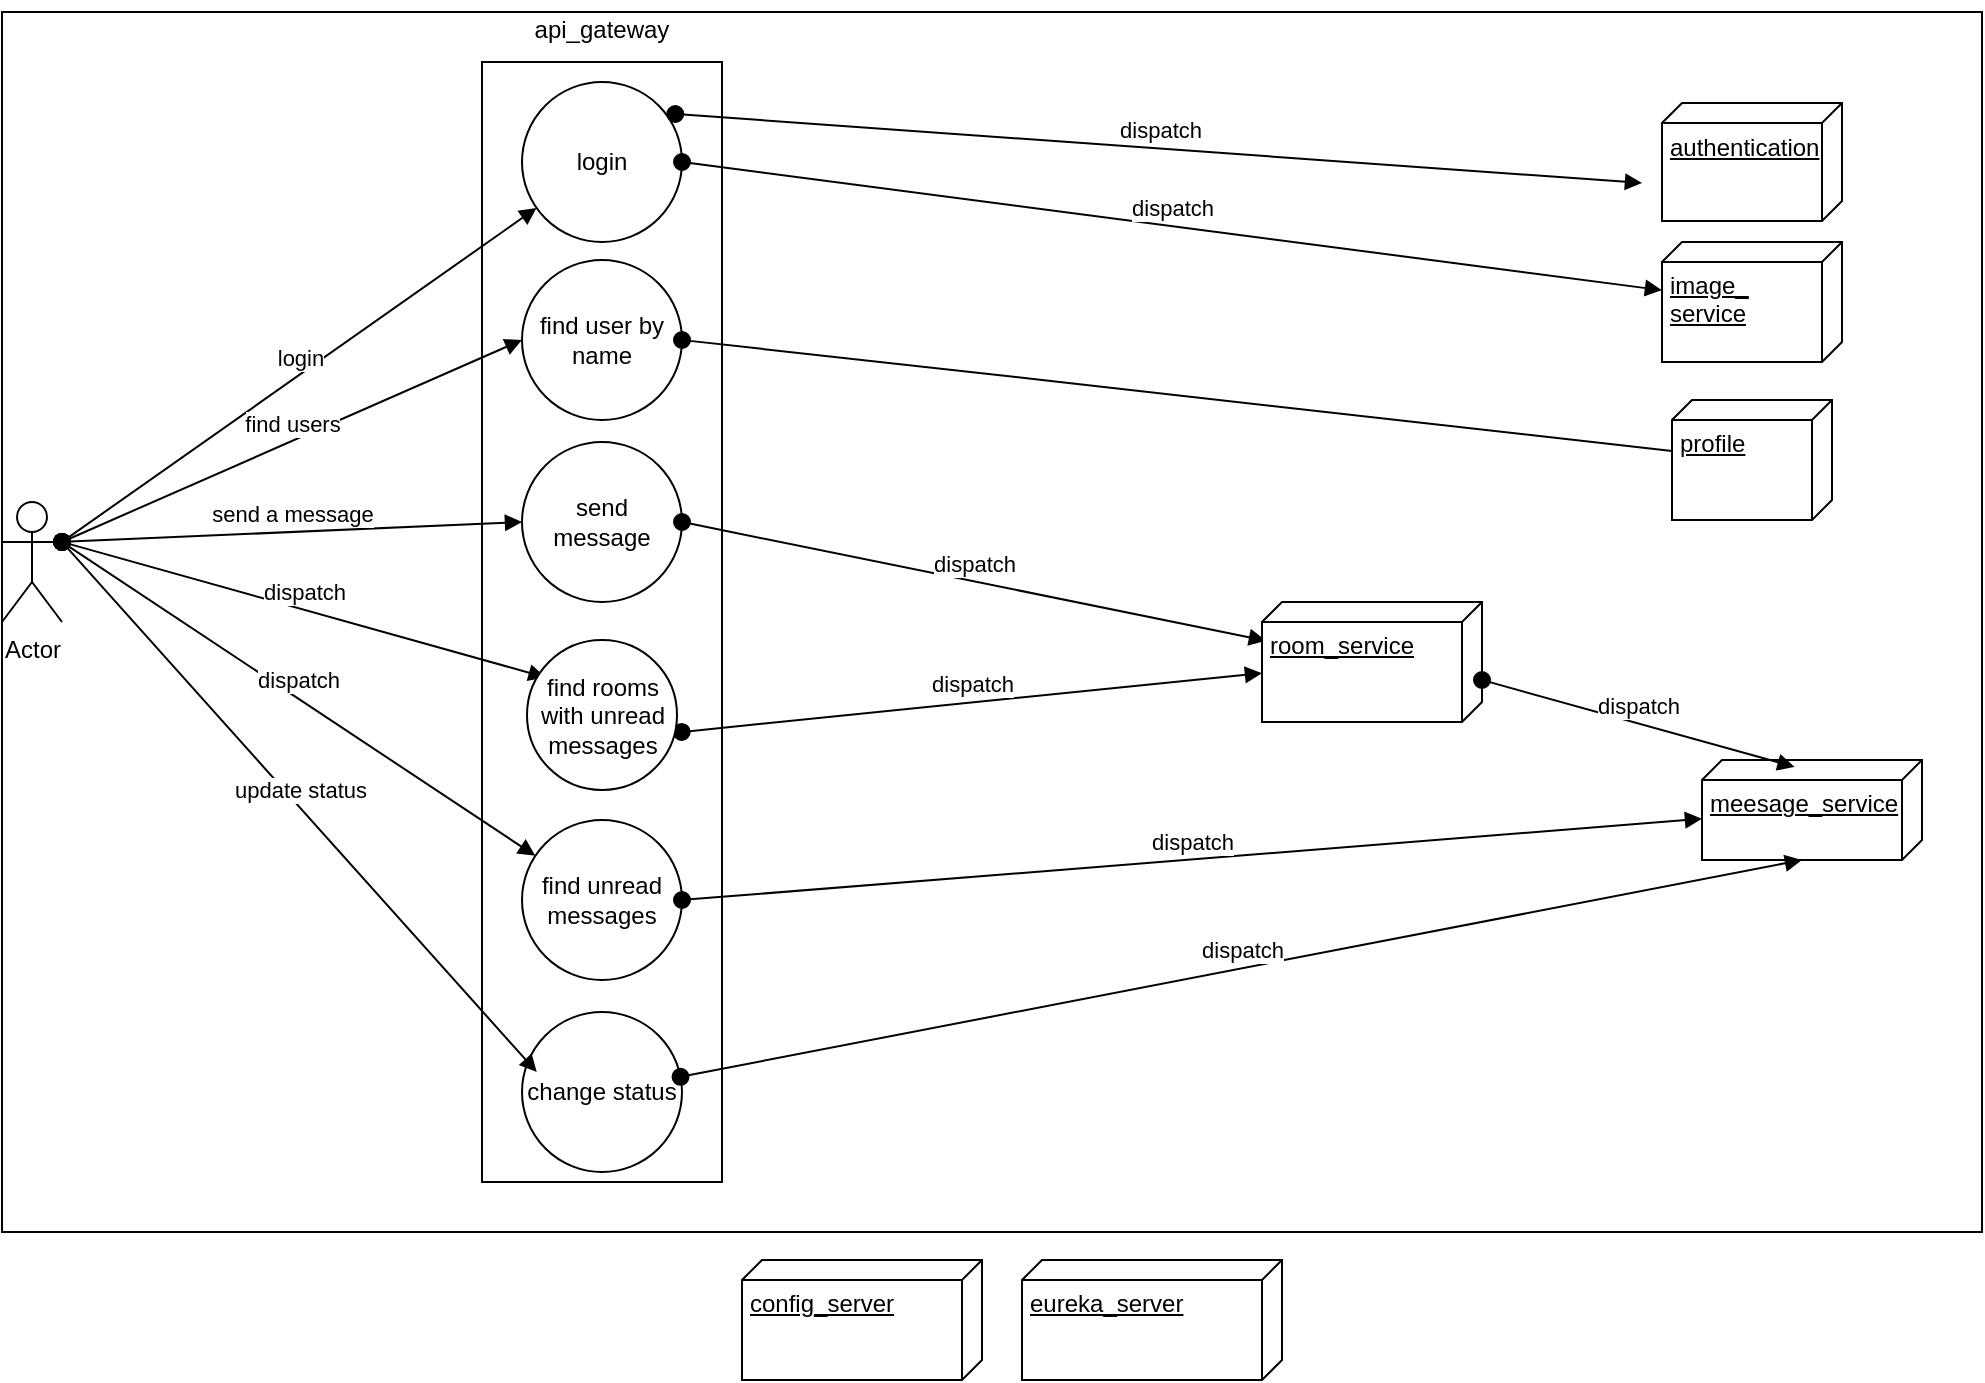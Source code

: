 <mxfile pages="3">
    <diagram id="JC_CXEHhnV1I1dWa7hXK" name="events">
        <mxGraphModel dx="1223" dy="646" grid="1" gridSize="10" guides="1" tooltips="1" connect="1" arrows="1" fold="1" page="1" pageScale="1" pageWidth="1169" pageHeight="827" math="0" shadow="0">
            <root>
                <mxCell id="82_psZuO57LgUEVSTKdJ-0"/>
                <mxCell id="82_psZuO57LgUEVSTKdJ-1" parent="82_psZuO57LgUEVSTKdJ-0"/>
                <mxCell id="vMA6ywEBPv3zlKHuz7q7-0" value="" style="rounded=0;whiteSpace=wrap;html=1;" parent="82_psZuO57LgUEVSTKdJ-1" vertex="1">
                    <mxGeometry x="60" y="56" width="990" height="610" as="geometry"/>
                </mxCell>
                <mxCell id="FgYEBliw_DbdhyNJTHoB-2" value="" style="rounded=0;whiteSpace=wrap;html=1;" parent="82_psZuO57LgUEVSTKdJ-1" vertex="1">
                    <mxGeometry x="300" y="81" width="120" height="560" as="geometry"/>
                </mxCell>
                <mxCell id="FgYEBliw_DbdhyNJTHoB-1" value="login" style="ellipse;whiteSpace=wrap;html=1;aspect=fixed;" parent="82_psZuO57LgUEVSTKdJ-1" vertex="1">
                    <mxGeometry x="320" y="91" width="80" height="80" as="geometry"/>
                </mxCell>
                <mxCell id="FgYEBliw_DbdhyNJTHoB-3" value="Actor" style="shape=umlActor;verticalLabelPosition=bottom;verticalAlign=top;html=1;" parent="82_psZuO57LgUEVSTKdJ-1" vertex="1">
                    <mxGeometry x="60" y="301" width="30" height="60" as="geometry"/>
                </mxCell>
                <mxCell id="FgYEBliw_DbdhyNJTHoB-4" value="send message" style="ellipse;whiteSpace=wrap;html=1;aspect=fixed;" parent="82_psZuO57LgUEVSTKdJ-1" vertex="1">
                    <mxGeometry x="320" y="271" width="80" height="80" as="geometry"/>
                </mxCell>
                <mxCell id="FgYEBliw_DbdhyNJTHoB-5" value="find user by name" style="ellipse;whiteSpace=wrap;html=1;aspect=fixed;" parent="82_psZuO57LgUEVSTKdJ-1" vertex="1">
                    <mxGeometry x="320" y="180" width="80" height="80" as="geometry"/>
                </mxCell>
                <mxCell id="FgYEBliw_DbdhyNJTHoB-6" value="find unread messages" style="ellipse;whiteSpace=wrap;html=1;aspect=fixed;" parent="82_psZuO57LgUEVSTKdJ-1" vertex="1">
                    <mxGeometry x="320" y="460" width="80" height="80" as="geometry"/>
                </mxCell>
                <mxCell id="yqyYAsCOq2Nfl9z5VKG4-0" value="change status" style="ellipse;whiteSpace=wrap;html=1;aspect=fixed;" parent="82_psZuO57LgUEVSTKdJ-1" vertex="1">
                    <mxGeometry x="320" y="556" width="80" height="80" as="geometry"/>
                </mxCell>
                <mxCell id="yqyYAsCOq2Nfl9z5VKG4-9" value="login" style="html=1;verticalAlign=bottom;startArrow=oval;startFill=1;endArrow=block;startSize=8;rounded=0;exitX=1;exitY=0.333;exitDx=0;exitDy=0;exitPerimeter=0;" parent="82_psZuO57LgUEVSTKdJ-1" source="FgYEBliw_DbdhyNJTHoB-3" target="FgYEBliw_DbdhyNJTHoB-1" edge="1">
                    <mxGeometry width="60" relative="1" as="geometry">
                        <mxPoint x="250" y="311" as="sourcePoint"/>
                        <mxPoint x="310" y="311" as="targetPoint"/>
                    </mxGeometry>
                </mxCell>
                <mxCell id="yqyYAsCOq2Nfl9z5VKG4-17" value="find users" style="html=1;verticalAlign=bottom;startArrow=oval;startFill=1;endArrow=block;startSize=8;rounded=0;entryX=0;entryY=0.5;entryDx=0;entryDy=0;exitX=1;exitY=0.333;exitDx=0;exitDy=0;exitPerimeter=0;" parent="82_psZuO57LgUEVSTKdJ-1" source="FgYEBliw_DbdhyNJTHoB-3" target="FgYEBliw_DbdhyNJTHoB-5" edge="1">
                    <mxGeometry width="60" relative="1" as="geometry">
                        <mxPoint x="100" y="301" as="sourcePoint"/>
                        <mxPoint x="170" y="301.5" as="targetPoint"/>
                    </mxGeometry>
                </mxCell>
                <mxCell id="yqyYAsCOq2Nfl9z5VKG4-18" value="update status" style="html=1;verticalAlign=bottom;startArrow=oval;startFill=1;endArrow=block;startSize=8;rounded=0;entryX=0.092;entryY=0.375;entryDx=0;entryDy=0;entryPerimeter=0;exitX=1;exitY=0.333;exitDx=0;exitDy=0;exitPerimeter=0;" parent="82_psZuO57LgUEVSTKdJ-1" source="FgYEBliw_DbdhyNJTHoB-3" target="yqyYAsCOq2Nfl9z5VKG4-0" edge="1">
                    <mxGeometry width="60" relative="1" as="geometry">
                        <mxPoint x="250" y="321" as="sourcePoint"/>
                        <mxPoint x="220" y="441" as="targetPoint"/>
                    </mxGeometry>
                </mxCell>
                <mxCell id="yqyYAsCOq2Nfl9z5VKG4-19" value="send a message" style="html=1;verticalAlign=bottom;startArrow=oval;startFill=1;endArrow=block;startSize=8;rounded=0;entryX=0;entryY=0.5;entryDx=0;entryDy=0;exitX=1;exitY=0.333;exitDx=0;exitDy=0;exitPerimeter=0;" parent="82_psZuO57LgUEVSTKdJ-1" source="FgYEBliw_DbdhyNJTHoB-3" target="FgYEBliw_DbdhyNJTHoB-4" edge="1">
                    <mxGeometry width="60" relative="1" as="geometry">
                        <mxPoint x="250" y="310.5" as="sourcePoint"/>
                        <mxPoint x="310" y="310.5" as="targetPoint"/>
                    </mxGeometry>
                </mxCell>
                <mxCell id="yqyYAsCOq2Nfl9z5VKG4-21" value="authentication" style="verticalAlign=top;align=left;spacingTop=8;spacingLeft=2;spacingRight=12;shape=cube;size=10;direction=south;fontStyle=4;html=1;" parent="82_psZuO57LgUEVSTKdJ-1" vertex="1">
                    <mxGeometry x="890" y="101.5" width="90" height="59" as="geometry"/>
                </mxCell>
                <mxCell id="yqyYAsCOq2Nfl9z5VKG4-22" value="dispatch" style="html=1;verticalAlign=bottom;startArrow=oval;startFill=1;endArrow=block;startSize=8;rounded=0;exitX=0.958;exitY=0.2;exitDx=0;exitDy=0;exitPerimeter=0;entryX=0;entryY=0;entryDx=40;entryDy=100;entryPerimeter=0;" parent="82_psZuO57LgUEVSTKdJ-1" source="FgYEBliw_DbdhyNJTHoB-1" target="yqyYAsCOq2Nfl9z5VKG4-21" edge="1">
                    <mxGeometry width="60" relative="1" as="geometry">
                        <mxPoint x="530" y="301" as="sourcePoint"/>
                        <mxPoint x="590" y="301" as="targetPoint"/>
                    </mxGeometry>
                </mxCell>
                <mxCell id="yqyYAsCOq2Nfl9z5VKG4-25" value="meesage_service" style="verticalAlign=top;align=left;spacingTop=8;spacingLeft=2;spacingRight=12;shape=cube;size=10;direction=south;fontStyle=4;html=1;" parent="82_psZuO57LgUEVSTKdJ-1" vertex="1">
                    <mxGeometry x="910" y="430" width="110" height="50" as="geometry"/>
                </mxCell>
                <mxCell id="yqyYAsCOq2Nfl9z5VKG4-26" value="dispatch" style="html=1;verticalAlign=bottom;startArrow=oval;startFill=1;endArrow=block;startSize=8;rounded=0;exitX=1;exitY=0.5;exitDx=0;exitDy=0;entryX=0.322;entryY=0.982;entryDx=0;entryDy=0;entryPerimeter=0;" parent="82_psZuO57LgUEVSTKdJ-1" source="FgYEBliw_DbdhyNJTHoB-4" target="yqyYAsCOq2Nfl9z5VKG4-38" edge="1">
                    <mxGeometry width="60" relative="1" as="geometry">
                        <mxPoint x="180" y="421" as="sourcePoint"/>
                        <mxPoint x="670" y="471" as="targetPoint"/>
                    </mxGeometry>
                </mxCell>
                <mxCell id="yqyYAsCOq2Nfl9z5VKG4-31" value="dispatch" style="html=1;verticalAlign=bottom;startArrow=oval;startFill=1;endArrow=block;startSize=8;rounded=0;exitX=1;exitY=0.5;exitDx=0;exitDy=0;" parent="82_psZuO57LgUEVSTKdJ-1" source="FgYEBliw_DbdhyNJTHoB-6" target="yqyYAsCOq2Nfl9z5VKG4-25" edge="1">
                    <mxGeometry width="60" relative="1" as="geometry">
                        <mxPoint x="470" y="391" as="sourcePoint"/>
                        <mxPoint x="1040" y="391" as="targetPoint"/>
                    </mxGeometry>
                </mxCell>
                <mxCell id="yqyYAsCOq2Nfl9z5VKG4-35" value="dispatch" style="html=1;verticalAlign=bottom;startArrow=oval;startFill=1;endArrow=block;startSize=8;rounded=0;entryX=0.124;entryY=0.249;entryDx=0;entryDy=0;entryPerimeter=0;exitX=1;exitY=0.333;exitDx=0;exitDy=0;exitPerimeter=0;" parent="82_psZuO57LgUEVSTKdJ-1" source="FgYEBliw_DbdhyNJTHoB-3" target="yqyYAsCOq2Nfl9z5VKG4-34" edge="1">
                    <mxGeometry width="60" relative="1" as="geometry">
                        <mxPoint x="140" y="321" as="sourcePoint"/>
                        <mxPoint x="160" y="521" as="targetPoint"/>
                    </mxGeometry>
                </mxCell>
                <mxCell id="yqyYAsCOq2Nfl9z5VKG4-38" value="room_service" style="verticalAlign=top;align=left;spacingTop=8;spacingLeft=2;spacingRight=12;shape=cube;size=10;direction=south;fontStyle=4;html=1;" parent="82_psZuO57LgUEVSTKdJ-1" vertex="1">
                    <mxGeometry x="690" y="351" width="110" height="60" as="geometry"/>
                </mxCell>
                <mxCell id="yqyYAsCOq2Nfl9z5VKG4-39" value="dispatch" style="html=1;verticalAlign=bottom;startArrow=oval;startFill=1;endArrow=block;startSize=8;rounded=0;exitX=1.031;exitY=0.613;exitDx=0;exitDy=0;exitPerimeter=0;" parent="82_psZuO57LgUEVSTKdJ-1" source="yqyYAsCOq2Nfl9z5VKG4-34" target="yqyYAsCOq2Nfl9z5VKG4-38" edge="1">
                    <mxGeometry width="60" relative="1" as="geometry">
                        <mxPoint x="590" y="541" as="sourcePoint"/>
                        <mxPoint x="670" y="481" as="targetPoint"/>
                    </mxGeometry>
                </mxCell>
                <mxCell id="yqyYAsCOq2Nfl9z5VKG4-41" value="dispatch" style="html=1;verticalAlign=bottom;startArrow=oval;startFill=1;endArrow=block;startSize=8;rounded=0;entryX=0.069;entryY=0.579;entryDx=0;entryDy=0;entryPerimeter=0;" parent="82_psZuO57LgUEVSTKdJ-1" target="yqyYAsCOq2Nfl9z5VKG4-25" edge="1">
                    <mxGeometry width="60" relative="1" as="geometry">
                        <mxPoint x="800" y="390" as="sourcePoint"/>
                        <mxPoint x="750" y="541" as="targetPoint"/>
                    </mxGeometry>
                </mxCell>
                <mxCell id="yqyYAsCOq2Nfl9z5VKG4-42" value="dispatch" style="html=1;verticalAlign=bottom;startArrow=oval;startFill=1;endArrow=block;startSize=8;rounded=0;entryX=0;entryY=0;entryDx=50;entryDy=60;entryPerimeter=0;" parent="82_psZuO57LgUEVSTKdJ-1" source="yqyYAsCOq2Nfl9z5VKG4-0" target="yqyYAsCOq2Nfl9z5VKG4-25" edge="1">
                    <mxGeometry width="60" relative="1" as="geometry">
                        <mxPoint x="680" y="641" as="sourcePoint"/>
                        <mxPoint x="1092.65" y="423.03" as="targetPoint"/>
                        <Array as="points"/>
                    </mxGeometry>
                </mxCell>
                <mxCell id="yqyYAsCOq2Nfl9z5VKG4-43" value="api_gateway" style="text;html=1;strokeColor=none;fillColor=none;align=center;verticalAlign=middle;whiteSpace=wrap;rounded=0;" parent="82_psZuO57LgUEVSTKdJ-1" vertex="1">
                    <mxGeometry x="300" y="50" width="120" height="30" as="geometry"/>
                </mxCell>
                <mxCell id="lJ767oEHk_iyGiI3RNgG-0" value="image_&lt;br&gt;service" style="verticalAlign=top;align=left;spacingTop=8;spacingLeft=2;spacingRight=12;shape=cube;size=10;direction=south;fontStyle=4;html=1;" parent="82_psZuO57LgUEVSTKdJ-1" vertex="1">
                    <mxGeometry x="890" y="171" width="90" height="60" as="geometry"/>
                </mxCell>
                <mxCell id="lJ767oEHk_iyGiI3RNgG-1" value="dispatch" style="html=1;verticalAlign=bottom;startArrow=oval;startFill=1;endArrow=block;startSize=8;rounded=0;exitX=1;exitY=0.5;exitDx=0;exitDy=0;" parent="82_psZuO57LgUEVSTKdJ-1" source="FgYEBliw_DbdhyNJTHoB-1" target="lJ767oEHk_iyGiI3RNgG-0" edge="1">
                    <mxGeometry width="60" relative="1" as="geometry">
                        <mxPoint x="440" y="141" as="sourcePoint"/>
                        <mxPoint x="490" y="191" as="targetPoint"/>
                    </mxGeometry>
                </mxCell>
                <mxCell id="MshjZz6TUrqw4jigZDQg-0" value="profile" style="verticalAlign=top;align=left;spacingTop=8;spacingLeft=2;spacingRight=12;shape=cube;size=10;direction=south;fontStyle=4;html=1;" parent="82_psZuO57LgUEVSTKdJ-1" vertex="1">
                    <mxGeometry x="895" y="250" width="80" height="60" as="geometry"/>
                </mxCell>
                <mxCell id="MshjZz6TUrqw4jigZDQg-1" value="" style="html=1;verticalAlign=bottom;startArrow=oval;startFill=1;endArrow=none;startSize=8;rounded=0;exitX=1;exitY=0.5;exitDx=0;exitDy=0;" parent="82_psZuO57LgUEVSTKdJ-1" source="FgYEBliw_DbdhyNJTHoB-5" target="MshjZz6TUrqw4jigZDQg-0" edge="1">
                    <mxGeometry width="60" relative="1" as="geometry">
                        <mxPoint x="400" y="311" as="sourcePoint"/>
                        <mxPoint x="945" y="151" as="targetPoint"/>
                        <Array as="points">
                            <mxPoint x="580" y="240"/>
                        </Array>
                    </mxGeometry>
                </mxCell>
                <mxCell id="yqyYAsCOq2Nfl9z5VKG4-34" value="find rooms with unread messages" style="ellipse;whiteSpace=wrap;html=1;aspect=fixed;" parent="82_psZuO57LgUEVSTKdJ-1" vertex="1">
                    <mxGeometry x="322.5" y="370" width="75" height="75" as="geometry"/>
                </mxCell>
                <mxCell id="MshjZz6TUrqw4jigZDQg-3" value="dispatch" style="html=1;verticalAlign=bottom;startArrow=oval;startFill=1;endArrow=block;startSize=8;exitX=1;exitY=0.333;exitDx=0;exitDy=0;exitPerimeter=0;" parent="82_psZuO57LgUEVSTKdJ-1" source="FgYEBliw_DbdhyNJTHoB-3" target="FgYEBliw_DbdhyNJTHoB-6" edge="1">
                    <mxGeometry width="60" relative="1" as="geometry">
                        <mxPoint x="520" y="580" as="sourcePoint"/>
                        <mxPoint x="580" y="580" as="targetPoint"/>
                    </mxGeometry>
                </mxCell>
                <mxCell id="vMA6ywEBPv3zlKHuz7q7-1" value="config_server" style="verticalAlign=top;align=left;spacingTop=8;spacingLeft=2;spacingRight=12;shape=cube;size=10;direction=south;fontStyle=4;html=1;" parent="82_psZuO57LgUEVSTKdJ-1" vertex="1">
                    <mxGeometry x="430" y="680" width="120" height="60" as="geometry"/>
                </mxCell>
                <mxCell id="vMA6ywEBPv3zlKHuz7q7-2" value="eureka_server" style="verticalAlign=top;align=left;spacingTop=8;spacingLeft=2;spacingRight=12;shape=cube;size=10;direction=south;fontStyle=4;html=1;" parent="82_psZuO57LgUEVSTKdJ-1" vertex="1">
                    <mxGeometry x="570" y="680" width="130" height="60" as="geometry"/>
                </mxCell>
            </root>
        </mxGraphModel>
    </diagram>
    <diagram id="GpCruY_vJxTROMFV_0nX" name="json_payloads">
        <mxGraphModel dx="856" dy="452" grid="1" gridSize="10" guides="1" tooltips="1" connect="1" arrows="1" fold="1" page="1" pageScale="1" pageWidth="583" pageHeight="827" math="0" shadow="0">
            <root>
                <mxCell id="RCEpxNJAKZdSeOFIJ_JX-0"/>
                <mxCell id="RCEpxNJAKZdSeOFIJ_JX-1" parent="RCEpxNJAKZdSeOFIJ_JX-0"/>
                <mxCell id="deFzxHGtDCjkrPCfKpyV-1" value="login/signup" style="ellipse;whiteSpace=wrap;html=1;aspect=fixed;" parent="RCEpxNJAKZdSeOFIJ_JX-1" vertex="1">
                    <mxGeometry x="202" y="80" width="80" height="80" as="geometry"/>
                </mxCell>
                <mxCell id="deFzxHGtDCjkrPCfKpyV-2" value="send message" style="ellipse;whiteSpace=wrap;html=1;aspect=fixed;" parent="RCEpxNJAKZdSeOFIJ_JX-1" vertex="1">
                    <mxGeometry x="202" y="170" width="80" height="80" as="geometry"/>
                </mxCell>
                <mxCell id="deFzxHGtDCjkrPCfKpyV-3" value="find user by name" style="ellipse;whiteSpace=wrap;html=1;aspect=fixed;" parent="RCEpxNJAKZdSeOFIJ_JX-1" vertex="1">
                    <mxGeometry x="202" y="260" width="80" height="80" as="geometry"/>
                </mxCell>
                <mxCell id="deFzxHGtDCjkrPCfKpyV-4" value="find unread messages" style="ellipse;whiteSpace=wrap;html=1;aspect=fixed;" parent="RCEpxNJAKZdSeOFIJ_JX-1" vertex="1">
                    <mxGeometry x="202" y="350" width="80" height="80" as="geometry"/>
                </mxCell>
                <mxCell id="deFzxHGtDCjkrPCfKpyV-5" value="change status" style="ellipse;whiteSpace=wrap;html=1;aspect=fixed;" parent="RCEpxNJAKZdSeOFIJ_JX-1" vertex="1">
                    <mxGeometry x="202" y="545" width="80" height="80" as="geometry"/>
                </mxCell>
                <mxCell id="deFzxHGtDCjkrPCfKpyV-6" value="find rooms with unread messages" style="ellipse;whiteSpace=wrap;html=1;aspect=fixed;" parent="RCEpxNJAKZdSeOFIJ_JX-1" vertex="1">
                    <mxGeometry x="202" y="450" width="75" height="75" as="geometry"/>
                </mxCell>
                <mxCell id="deFzxHGtDCjkrPCfKpyV-10" value="{&lt;br&gt;img_url,&lt;br&gt;name,&lt;br&gt;email&lt;br&gt;}&lt;div&gt;&lt;/div&gt;" style="rounded=0;whiteSpace=wrap;html=1;align=left;" parent="RCEpxNJAKZdSeOFIJ_JX-1" vertex="1">
                    <mxGeometry x="287" y="270" width="60" height="80" as="geometry"/>
                </mxCell>
                <mxCell id="deFzxHGtDCjkrPCfKpyV-11" value="{&lt;br&gt;roomUuid,&lt;br&gt;roomName,&lt;br&gt;lastMessage,&lt;br&gt;timestamp&lt;br&gt;}" style="rounded=0;whiteSpace=wrap;html=1;align=left;" parent="RCEpxNJAKZdSeOFIJ_JX-1" vertex="1">
                    <mxGeometry x="287" y="445" width="80" height="100" as="geometry"/>
                </mxCell>
                <mxCell id="deFzxHGtDCjkrPCfKpyV-12" value="{&lt;br&gt;content,&lt;br&gt;timestamp,&lt;br&gt;sentBy,&lt;br&gt;}" style="rounded=0;whiteSpace=wrap;html=1;align=left;" parent="RCEpxNJAKZdSeOFIJ_JX-1" vertex="1">
                    <mxGeometry x="352" y="357.5" width="70" height="80" as="geometry"/>
                </mxCell>
                <mxCell id="deFzxHGtDCjkrPCfKpyV-16" value="{&lt;br&gt;content,&lt;br&gt;sentBy,&lt;br&gt;roomUuid&lt;br&gt;}" style="rounded=0;whiteSpace=wrap;html=1;align=left;" parent="RCEpxNJAKZdSeOFIJ_JX-1" vertex="1">
                    <mxGeometry x="287" y="170" width="70" height="90" as="geometry"/>
                </mxCell>
                <mxCell id="deFzxHGtDCjkrPCfKpyV-17" value="{&lt;br&gt;email,&lt;br&gt;password,&lt;br&gt;name,&lt;br&gt;image&lt;br&gt;&lt;div&gt;&lt;span&gt;}&lt;/span&gt;&lt;/div&gt;" style="rounded=0;whiteSpace=wrap;html=1;align=left;" parent="RCEpxNJAKZdSeOFIJ_JX-1" vertex="1">
                    <mxGeometry x="292" y="60" width="60" height="100" as="geometry"/>
                </mxCell>
                <mxCell id="deFzxHGtDCjkrPCfKpyV-18" value="{&lt;br&gt;messageUUid,&lt;br&gt;status,&lt;br&gt;}" style="rounded=0;whiteSpace=wrap;html=1;align=left;" parent="RCEpxNJAKZdSeOFIJ_JX-1" vertex="1">
                    <mxGeometry x="292" y="565" width="90" height="85" as="geometry"/>
                </mxCell>
                <mxCell id="15ecm_LuZJX2Lwn8f2XC-1" value="roomUuid" style="html=1;" parent="RCEpxNJAKZdSeOFIJ_JX-1" vertex="1">
                    <mxGeometry x="292" y="380" width="58" height="20" as="geometry"/>
                </mxCell>
            </root>
        </mxGraphModel>
    </diagram>
    <diagram id="e4R5Dal3kUMVuKXIzgME" name="entities">
        <mxGraphModel dx="856" dy="452" grid="1" gridSize="10" guides="1" tooltips="1" connect="1" arrows="1" fold="1" page="1" pageScale="1" pageWidth="827" pageHeight="583" math="0" shadow="0">
            <root>
                <mxCell id="f1Qb1_tnKNFnAcXF_MoP-0"/>
                <mxCell id="f1Qb1_tnKNFnAcXF_MoP-1" parent="f1Qb1_tnKNFnAcXF_MoP-0"/>
                <mxCell id="f1Qb1_tnKNFnAcXF_MoP-2" value="usr_tbl" style="shape=table;startSize=30;container=1;collapsible=1;childLayout=tableLayout;fixedRows=1;rowLines=0;fontStyle=1;align=center;resizeLast=1;" parent="f1Qb1_tnKNFnAcXF_MoP-1" vertex="1">
                    <mxGeometry x="60" y="240" width="180" height="150" as="geometry"/>
                </mxCell>
                <mxCell id="f1Qb1_tnKNFnAcXF_MoP-6" value="" style="shape=tableRow;horizontal=0;startSize=0;swimlaneHead=0;swimlaneBody=0;fillColor=none;collapsible=0;dropTarget=0;points=[[0,0.5],[1,0.5]];portConstraint=eastwest;top=0;left=0;right=0;bottom=0;" parent="f1Qb1_tnKNFnAcXF_MoP-2" vertex="1">
                    <mxGeometry y="30" width="180" height="30" as="geometry"/>
                </mxCell>
                <mxCell id="f1Qb1_tnKNFnAcXF_MoP-7" value="" style="shape=partialRectangle;connectable=0;fillColor=none;top=0;left=0;bottom=0;right=0;editable=1;overflow=hidden;" parent="f1Qb1_tnKNFnAcXF_MoP-6" vertex="1">
                    <mxGeometry width="30" height="30" as="geometry">
                        <mxRectangle width="30" height="30" as="alternateBounds"/>
                    </mxGeometry>
                </mxCell>
                <mxCell id="f1Qb1_tnKNFnAcXF_MoP-8" value="email" style="shape=partialRectangle;connectable=0;fillColor=none;top=0;left=0;bottom=0;right=0;align=left;spacingLeft=6;overflow=hidden;" parent="f1Qb1_tnKNFnAcXF_MoP-6" vertex="1">
                    <mxGeometry x="30" width="150" height="30" as="geometry">
                        <mxRectangle width="150" height="30" as="alternateBounds"/>
                    </mxGeometry>
                </mxCell>
                <mxCell id="f1Qb1_tnKNFnAcXF_MoP-9" value="" style="shape=tableRow;horizontal=0;startSize=0;swimlaneHead=0;swimlaneBody=0;fillColor=none;collapsible=0;dropTarget=0;points=[[0,0.5],[1,0.5]];portConstraint=eastwest;top=0;left=0;right=0;bottom=0;" parent="f1Qb1_tnKNFnAcXF_MoP-2" vertex="1">
                    <mxGeometry y="60" width="180" height="30" as="geometry"/>
                </mxCell>
                <mxCell id="f1Qb1_tnKNFnAcXF_MoP-10" value="" style="shape=partialRectangle;connectable=0;fillColor=none;top=0;left=0;bottom=0;right=0;editable=1;overflow=hidden;" parent="f1Qb1_tnKNFnAcXF_MoP-9" vertex="1">
                    <mxGeometry width="30" height="30" as="geometry">
                        <mxRectangle width="30" height="30" as="alternateBounds"/>
                    </mxGeometry>
                </mxCell>
                <mxCell id="f1Qb1_tnKNFnAcXF_MoP-11" value="password" style="shape=partialRectangle;connectable=0;fillColor=none;top=0;left=0;bottom=0;right=0;align=left;spacingLeft=6;overflow=hidden;" parent="f1Qb1_tnKNFnAcXF_MoP-9" vertex="1">
                    <mxGeometry x="30" width="150" height="30" as="geometry">
                        <mxRectangle width="150" height="30" as="alternateBounds"/>
                    </mxGeometry>
                </mxCell>
                <mxCell id="f1Qb1_tnKNFnAcXF_MoP-12" value="" style="shape=tableRow;horizontal=0;startSize=0;swimlaneHead=0;swimlaneBody=0;fillColor=none;collapsible=0;dropTarget=0;points=[[0,0.5],[1,0.5]];portConstraint=eastwest;top=0;left=0;right=0;bottom=0;" parent="f1Qb1_tnKNFnAcXF_MoP-2" vertex="1">
                    <mxGeometry y="90" width="180" height="30" as="geometry"/>
                </mxCell>
                <mxCell id="f1Qb1_tnKNFnAcXF_MoP-13" value="" style="shape=partialRectangle;connectable=0;fillColor=none;top=0;left=0;bottom=0;right=0;editable=1;overflow=hidden;" parent="f1Qb1_tnKNFnAcXF_MoP-12" vertex="1">
                    <mxGeometry width="30" height="30" as="geometry">
                        <mxRectangle width="30" height="30" as="alternateBounds"/>
                    </mxGeometry>
                </mxCell>
                <mxCell id="f1Qb1_tnKNFnAcXF_MoP-14" value="name" style="shape=partialRectangle;connectable=0;fillColor=none;top=0;left=0;bottom=0;right=0;align=left;spacingLeft=6;overflow=hidden;" parent="f1Qb1_tnKNFnAcXF_MoP-12" vertex="1">
                    <mxGeometry x="30" width="150" height="30" as="geometry">
                        <mxRectangle width="150" height="30" as="alternateBounds"/>
                    </mxGeometry>
                </mxCell>
                <mxCell id="wbmbLgE11EIsQov5PoQD-0" value="" style="shape=tableRow;horizontal=0;startSize=0;swimlaneHead=0;swimlaneBody=0;fillColor=none;collapsible=0;dropTarget=0;points=[[0,0.5],[1,0.5]];portConstraint=eastwest;top=0;left=0;right=0;bottom=0;" parent="f1Qb1_tnKNFnAcXF_MoP-2" vertex="1">
                    <mxGeometry y="120" width="180" height="30" as="geometry"/>
                </mxCell>
                <mxCell id="wbmbLgE11EIsQov5PoQD-1" value="" style="shape=partialRectangle;connectable=0;fillColor=none;top=0;left=0;bottom=0;right=0;editable=1;overflow=hidden;" parent="wbmbLgE11EIsQov5PoQD-0" vertex="1">
                    <mxGeometry width="30" height="30" as="geometry">
                        <mxRectangle width="30" height="30" as="alternateBounds"/>
                    </mxGeometry>
                </mxCell>
                <mxCell id="wbmbLgE11EIsQov5PoQD-2" value="img_url" style="shape=partialRectangle;connectable=0;fillColor=none;top=0;left=0;bottom=0;right=0;align=left;spacingLeft=6;overflow=hidden;" parent="wbmbLgE11EIsQov5PoQD-0" vertex="1">
                    <mxGeometry x="30" width="150" height="30" as="geometry">
                        <mxRectangle width="150" height="30" as="alternateBounds"/>
                    </mxGeometry>
                </mxCell>
                <mxCell id="f1Qb1_tnKNFnAcXF_MoP-15" value="base_entity" style="shape=table;startSize=30;container=1;collapsible=1;childLayout=tableLayout;fixedRows=1;rowLines=0;fontStyle=1;align=center;resizeLast=1;" parent="f1Qb1_tnKNFnAcXF_MoP-1" vertex="1">
                    <mxGeometry x="294" width="180" height="150" as="geometry"/>
                </mxCell>
                <mxCell id="f1Qb1_tnKNFnAcXF_MoP-16" value="" style="shape=tableRow;horizontal=0;startSize=0;swimlaneHead=0;swimlaneBody=0;fillColor=none;collapsible=0;dropTarget=0;points=[[0,0.5],[1,0.5]];portConstraint=eastwest;top=0;left=0;right=0;bottom=1;" parent="f1Qb1_tnKNFnAcXF_MoP-15" vertex="1">
                    <mxGeometry y="30" width="180" height="30" as="geometry"/>
                </mxCell>
                <mxCell id="f1Qb1_tnKNFnAcXF_MoP-17" value="PK" style="shape=partialRectangle;connectable=0;fillColor=none;top=0;left=0;bottom=0;right=0;fontStyle=1;overflow=hidden;" parent="f1Qb1_tnKNFnAcXF_MoP-16" vertex="1">
                    <mxGeometry width="30" height="30" as="geometry">
                        <mxRectangle width="30" height="30" as="alternateBounds"/>
                    </mxGeometry>
                </mxCell>
                <mxCell id="f1Qb1_tnKNFnAcXF_MoP-18" value="id" style="shape=partialRectangle;connectable=0;fillColor=none;top=0;left=0;bottom=0;right=0;align=left;spacingLeft=6;fontStyle=5;overflow=hidden;" parent="f1Qb1_tnKNFnAcXF_MoP-16" vertex="1">
                    <mxGeometry x="30" width="150" height="30" as="geometry">
                        <mxRectangle width="150" height="30" as="alternateBounds"/>
                    </mxGeometry>
                </mxCell>
                <mxCell id="f1Qb1_tnKNFnAcXF_MoP-19" value="" style="shape=tableRow;horizontal=0;startSize=0;swimlaneHead=0;swimlaneBody=0;fillColor=none;collapsible=0;dropTarget=0;points=[[0,0.5],[1,0.5]];portConstraint=eastwest;top=0;left=0;right=0;bottom=0;" parent="f1Qb1_tnKNFnAcXF_MoP-15" vertex="1">
                    <mxGeometry y="60" width="180" height="30" as="geometry"/>
                </mxCell>
                <mxCell id="f1Qb1_tnKNFnAcXF_MoP-20" value="" style="shape=partialRectangle;connectable=0;fillColor=none;top=0;left=0;bottom=0;right=0;editable=1;overflow=hidden;" parent="f1Qb1_tnKNFnAcXF_MoP-19" vertex="1">
                    <mxGeometry width="30" height="30" as="geometry">
                        <mxRectangle width="30" height="30" as="alternateBounds"/>
                    </mxGeometry>
                </mxCell>
                <mxCell id="f1Qb1_tnKNFnAcXF_MoP-21" value="uuid" style="shape=partialRectangle;connectable=0;fillColor=none;top=0;left=0;bottom=0;right=0;align=left;spacingLeft=6;overflow=hidden;" parent="f1Qb1_tnKNFnAcXF_MoP-19" vertex="1">
                    <mxGeometry x="30" width="150" height="30" as="geometry">
                        <mxRectangle width="150" height="30" as="alternateBounds"/>
                    </mxGeometry>
                </mxCell>
                <mxCell id="f1Qb1_tnKNFnAcXF_MoP-22" value="" style="shape=tableRow;horizontal=0;startSize=0;swimlaneHead=0;swimlaneBody=0;fillColor=none;collapsible=0;dropTarget=0;points=[[0,0.5],[1,0.5]];portConstraint=eastwest;top=0;left=0;right=0;bottom=0;" parent="f1Qb1_tnKNFnAcXF_MoP-15" vertex="1">
                    <mxGeometry y="90" width="180" height="30" as="geometry"/>
                </mxCell>
                <mxCell id="f1Qb1_tnKNFnAcXF_MoP-23" value="" style="shape=partialRectangle;connectable=0;fillColor=none;top=0;left=0;bottom=0;right=0;editable=1;overflow=hidden;" parent="f1Qb1_tnKNFnAcXF_MoP-22" vertex="1">
                    <mxGeometry width="30" height="30" as="geometry">
                        <mxRectangle width="30" height="30" as="alternateBounds"/>
                    </mxGeometry>
                </mxCell>
                <mxCell id="f1Qb1_tnKNFnAcXF_MoP-24" value="createdAt" style="shape=partialRectangle;connectable=0;fillColor=none;top=0;left=0;bottom=0;right=0;align=left;spacingLeft=6;overflow=hidden;" parent="f1Qb1_tnKNFnAcXF_MoP-22" vertex="1">
                    <mxGeometry x="30" width="150" height="30" as="geometry">
                        <mxRectangle width="150" height="30" as="alternateBounds"/>
                    </mxGeometry>
                </mxCell>
                <mxCell id="f1Qb1_tnKNFnAcXF_MoP-25" value="" style="shape=tableRow;horizontal=0;startSize=0;swimlaneHead=0;swimlaneBody=0;fillColor=none;collapsible=0;dropTarget=0;points=[[0,0.5],[1,0.5]];portConstraint=eastwest;top=0;left=0;right=0;bottom=0;" parent="f1Qb1_tnKNFnAcXF_MoP-15" vertex="1">
                    <mxGeometry y="120" width="180" height="30" as="geometry"/>
                </mxCell>
                <mxCell id="f1Qb1_tnKNFnAcXF_MoP-26" value="" style="shape=partialRectangle;connectable=0;fillColor=none;top=0;left=0;bottom=0;right=0;editable=1;overflow=hidden;" parent="f1Qb1_tnKNFnAcXF_MoP-25" vertex="1">
                    <mxGeometry width="30" height="30" as="geometry">
                        <mxRectangle width="30" height="30" as="alternateBounds"/>
                    </mxGeometry>
                </mxCell>
                <mxCell id="f1Qb1_tnKNFnAcXF_MoP-27" value="updatedAt" style="shape=partialRectangle;connectable=0;fillColor=none;top=0;left=0;bottom=0;right=0;align=left;spacingLeft=6;overflow=hidden;" parent="f1Qb1_tnKNFnAcXF_MoP-25" vertex="1">
                    <mxGeometry x="30" width="150" height="30" as="geometry">
                        <mxRectangle width="150" height="30" as="alternateBounds"/>
                    </mxGeometry>
                </mxCell>
                <mxCell id="f1Qb1_tnKNFnAcXF_MoP-28" value="" style="endArrow=none;html=1;rounded=0;entryX=0.5;entryY=1;entryDx=0;entryDy=0;exitX=0.5;exitY=0;exitDx=0;exitDy=0;" parent="f1Qb1_tnKNFnAcXF_MoP-1" source="f1Qb1_tnKNFnAcXF_MoP-2" target="f1Qb1_tnKNFnAcXF_MoP-15" edge="1">
                    <mxGeometry relative="1" as="geometry">
                        <mxPoint x="380" y="240" as="sourcePoint"/>
                        <mxPoint x="540" y="240" as="targetPoint"/>
                        <Array as="points"/>
                    </mxGeometry>
                </mxCell>
                <mxCell id="oKClUMGqIlvzCe3DZ8xL-0" value="message_tbl" style="shape=table;startSize=30;container=1;collapsible=1;childLayout=tableLayout;fixedRows=1;rowLines=0;fontStyle=1;align=center;resizeLast=1;" parent="f1Qb1_tnKNFnAcXF_MoP-1" vertex="1">
                    <mxGeometry x="280" y="240" width="200" height="160" as="geometry"/>
                </mxCell>
                <mxCell id="oKClUMGqIlvzCe3DZ8xL-4" value="" style="shape=tableRow;horizontal=0;startSize=0;swimlaneHead=0;swimlaneBody=0;fillColor=none;collapsible=0;dropTarget=0;points=[[0,0.5],[1,0.5]];portConstraint=eastwest;top=0;left=0;right=0;bottom=0;" parent="oKClUMGqIlvzCe3DZ8xL-0" vertex="1">
                    <mxGeometry y="30" width="200" height="30" as="geometry"/>
                </mxCell>
                <mxCell id="oKClUMGqIlvzCe3DZ8xL-5" value="" style="shape=partialRectangle;connectable=0;fillColor=none;top=0;left=0;bottom=0;right=0;editable=1;overflow=hidden;" parent="oKClUMGqIlvzCe3DZ8xL-4" vertex="1">
                    <mxGeometry width="30" height="30" as="geometry">
                        <mxRectangle width="30" height="30" as="alternateBounds"/>
                    </mxGeometry>
                </mxCell>
                <mxCell id="oKClUMGqIlvzCe3DZ8xL-6" value="content" style="shape=partialRectangle;connectable=0;fillColor=none;top=0;left=0;bottom=0;right=0;align=left;spacingLeft=6;overflow=hidden;" parent="oKClUMGqIlvzCe3DZ8xL-4" vertex="1">
                    <mxGeometry x="30" width="170" height="30" as="geometry">
                        <mxRectangle width="170" height="30" as="alternateBounds"/>
                    </mxGeometry>
                </mxCell>
                <mxCell id="oKClUMGqIlvzCe3DZ8xL-7" value="" style="shape=tableRow;horizontal=0;startSize=0;swimlaneHead=0;swimlaneBody=0;fillColor=none;collapsible=0;dropTarget=0;points=[[0,0.5],[1,0.5]];portConstraint=eastwest;top=0;left=0;right=0;bottom=0;" parent="oKClUMGqIlvzCe3DZ8xL-0" vertex="1">
                    <mxGeometry y="60" width="200" height="30" as="geometry"/>
                </mxCell>
                <mxCell id="oKClUMGqIlvzCe3DZ8xL-8" value="" style="shape=partialRectangle;connectable=0;fillColor=none;top=0;left=0;bottom=0;right=0;editable=1;overflow=hidden;" parent="oKClUMGqIlvzCe3DZ8xL-7" vertex="1">
                    <mxGeometry width="30" height="30" as="geometry">
                        <mxRectangle width="30" height="30" as="alternateBounds"/>
                    </mxGeometry>
                </mxCell>
                <mxCell id="oKClUMGqIlvzCe3DZ8xL-9" value="sentBy" style="shape=partialRectangle;connectable=0;fillColor=none;top=0;left=0;bottom=0;right=0;align=left;spacingLeft=6;overflow=hidden;" parent="oKClUMGqIlvzCe3DZ8xL-7" vertex="1">
                    <mxGeometry x="30" width="170" height="30" as="geometry">
                        <mxRectangle width="170" height="30" as="alternateBounds"/>
                    </mxGeometry>
                </mxCell>
                <mxCell id="0m8lBAI-7psho9oEgYHf-0" value="" style="shape=tableRow;horizontal=0;startSize=0;swimlaneHead=0;swimlaneBody=0;fillColor=none;collapsible=0;dropTarget=0;points=[[0,0.5],[1,0.5]];portConstraint=eastwest;top=0;left=0;right=0;bottom=0;" parent="oKClUMGqIlvzCe3DZ8xL-0" vertex="1">
                    <mxGeometry y="90" width="200" height="30" as="geometry"/>
                </mxCell>
                <mxCell id="0m8lBAI-7psho9oEgYHf-1" value="" style="shape=partialRectangle;connectable=0;fillColor=none;top=0;left=0;bottom=0;right=0;editable=1;overflow=hidden;" parent="0m8lBAI-7psho9oEgYHf-0" vertex="1">
                    <mxGeometry width="30" height="30" as="geometry">
                        <mxRectangle width="30" height="30" as="alternateBounds"/>
                    </mxGeometry>
                </mxCell>
                <mxCell id="0m8lBAI-7psho9oEgYHf-2" value="status" style="shape=partialRectangle;connectable=0;fillColor=none;top=0;left=0;bottom=0;right=0;align=left;spacingLeft=6;overflow=hidden;" parent="0m8lBAI-7psho9oEgYHf-0" vertex="1">
                    <mxGeometry x="30" width="170" height="30" as="geometry">
                        <mxRectangle width="170" height="30" as="alternateBounds"/>
                    </mxGeometry>
                </mxCell>
                <mxCell id="2JLFQluS4bJQlS3A3vkc-0" value="" style="shape=tableRow;horizontal=0;startSize=0;swimlaneHead=0;swimlaneBody=0;fillColor=none;collapsible=0;dropTarget=0;points=[[0,0.5],[1,0.5]];portConstraint=eastwest;top=0;left=0;right=0;bottom=0;html=0;" parent="oKClUMGqIlvzCe3DZ8xL-0" vertex="1">
                    <mxGeometry y="120" width="200" height="30" as="geometry"/>
                </mxCell>
                <mxCell id="2JLFQluS4bJQlS3A3vkc-1" value="" style="shape=partialRectangle;connectable=0;fillColor=none;top=0;left=0;bottom=0;right=0;editable=1;overflow=hidden;html=0;" parent="2JLFQluS4bJQlS3A3vkc-0" vertex="1">
                    <mxGeometry width="30" height="30" as="geometry">
                        <mxRectangle width="30" height="30" as="alternateBounds"/>
                    </mxGeometry>
                </mxCell>
                <mxCell id="2JLFQluS4bJQlS3A3vkc-2" value="roomUuid" style="shape=partialRectangle;connectable=0;fillColor=none;top=0;left=0;bottom=0;right=0;align=left;spacingLeft=6;overflow=hidden;html=0;" parent="2JLFQluS4bJQlS3A3vkc-0" vertex="1">
                    <mxGeometry x="30" width="170" height="30" as="geometry">
                        <mxRectangle width="170" height="30" as="alternateBounds"/>
                    </mxGeometry>
                </mxCell>
                <mxCell id="0m8lBAI-7psho9oEgYHf-3" value="" style="endArrow=none;html=1;rounded=0;exitX=0.5;exitY=1;exitDx=0;exitDy=0;entryX=0.5;entryY=0;entryDx=0;entryDy=0;" parent="f1Qb1_tnKNFnAcXF_MoP-1" source="f1Qb1_tnKNFnAcXF_MoP-15" target="oKClUMGqIlvzCe3DZ8xL-0" edge="1">
                    <mxGeometry relative="1" as="geometry">
                        <mxPoint x="560" y="190" as="sourcePoint"/>
                        <mxPoint x="720" y="190" as="targetPoint"/>
                    </mxGeometry>
                </mxCell>
                <mxCell id="0m8lBAI-7psho9oEgYHf-4" value="room_tbl" style="shape=table;startSize=30;container=1;collapsible=1;childLayout=tableLayout;fixedRows=1;rowLines=0;fontStyle=1;align=center;resizeLast=1;" parent="f1Qb1_tnKNFnAcXF_MoP-1" vertex="1">
                    <mxGeometry x="510" y="240" width="210" height="150" as="geometry"/>
                </mxCell>
                <mxCell id="0m8lBAI-7psho9oEgYHf-8" value="" style="shape=tableRow;horizontal=0;startSize=0;swimlaneHead=0;swimlaneBody=0;fillColor=none;collapsible=0;dropTarget=0;points=[[0,0.5],[1,0.5]];portConstraint=eastwest;top=0;left=0;right=0;bottom=0;" parent="0m8lBAI-7psho9oEgYHf-4" vertex="1">
                    <mxGeometry y="30" width="210" height="30" as="geometry"/>
                </mxCell>
                <mxCell id="0m8lBAI-7psho9oEgYHf-9" value="" style="shape=partialRectangle;connectable=0;fillColor=none;top=0;left=0;bottom=0;right=0;editable=1;overflow=hidden;" parent="0m8lBAI-7psho9oEgYHf-8" vertex="1">
                    <mxGeometry width="30" height="30" as="geometry">
                        <mxRectangle width="30" height="30" as="alternateBounds"/>
                    </mxGeometry>
                </mxCell>
                <mxCell id="0m8lBAI-7psho9oEgYHf-10" value="name" style="shape=partialRectangle;connectable=0;fillColor=none;top=0;left=0;bottom=0;right=0;align=left;spacingLeft=6;overflow=hidden;" parent="0m8lBAI-7psho9oEgYHf-8" vertex="1">
                    <mxGeometry x="30" width="180" height="30" as="geometry">
                        <mxRectangle width="180" height="30" as="alternateBounds"/>
                    </mxGeometry>
                </mxCell>
                <mxCell id="BN9UF_b1t7rnP222Tm-I-0" value="" style="shape=tableRow;horizontal=0;startSize=0;swimlaneHead=0;swimlaneBody=0;fillColor=none;collapsible=0;dropTarget=0;points=[[0,0.5],[1,0.5]];portConstraint=eastwest;top=0;left=0;right=0;bottom=0;" parent="0m8lBAI-7psho9oEgYHf-4" vertex="1">
                    <mxGeometry y="60" width="210" height="30" as="geometry"/>
                </mxCell>
                <mxCell id="BN9UF_b1t7rnP222Tm-I-1" value="" style="shape=partialRectangle;connectable=0;fillColor=none;top=0;left=0;bottom=0;right=0;editable=1;overflow=hidden;" parent="BN9UF_b1t7rnP222Tm-I-0" vertex="1">
                    <mxGeometry width="30" height="30" as="geometry">
                        <mxRectangle width="30" height="30" as="alternateBounds"/>
                    </mxGeometry>
                </mxCell>
                <mxCell id="BN9UF_b1t7rnP222Tm-I-2" value="img_url" style="shape=partialRectangle;connectable=0;fillColor=none;top=0;left=0;bottom=0;right=0;align=left;spacingLeft=6;overflow=hidden;" parent="BN9UF_b1t7rnP222Tm-I-0" vertex="1">
                    <mxGeometry x="30" width="180" height="30" as="geometry">
                        <mxRectangle width="180" height="30" as="alternateBounds"/>
                    </mxGeometry>
                </mxCell>
                <mxCell id="0m8lBAI-7psho9oEgYHf-11" value="" style="shape=tableRow;horizontal=0;startSize=0;swimlaneHead=0;swimlaneBody=0;fillColor=none;collapsible=0;dropTarget=0;points=[[0,0.5],[1,0.5]];portConstraint=eastwest;top=0;left=0;right=0;bottom=0;" parent="0m8lBAI-7psho9oEgYHf-4" vertex="1">
                    <mxGeometry y="90" width="210" height="30" as="geometry"/>
                </mxCell>
                <mxCell id="0m8lBAI-7psho9oEgYHf-12" value="" style="shape=partialRectangle;connectable=0;fillColor=none;top=0;left=0;bottom=0;right=0;editable=1;overflow=hidden;" parent="0m8lBAI-7psho9oEgYHf-11" vertex="1">
                    <mxGeometry width="30" height="30" as="geometry">
                        <mxRectangle width="30" height="30" as="alternateBounds"/>
                    </mxGeometry>
                </mxCell>
                <mxCell id="0m8lBAI-7psho9oEgYHf-13" value="lastMessage" style="shape=partialRectangle;connectable=0;fillColor=none;top=0;left=0;bottom=0;right=0;align=left;spacingLeft=6;overflow=hidden;" parent="0m8lBAI-7psho9oEgYHf-11" vertex="1">
                    <mxGeometry x="30" width="180" height="30" as="geometry">
                        <mxRectangle width="180" height="30" as="alternateBounds"/>
                    </mxGeometry>
                </mxCell>
                <mxCell id="a5RC5qMp0OTg3MoxOY89-30" value="" style="shape=tableRow;horizontal=0;startSize=0;swimlaneHead=0;swimlaneBody=0;fillColor=none;collapsible=0;dropTarget=0;points=[[0,0.5],[1,0.5]];portConstraint=eastwest;top=0;left=0;right=0;bottom=0;" parent="0m8lBAI-7psho9oEgYHf-4" vertex="1">
                    <mxGeometry y="120" width="210" height="30" as="geometry"/>
                </mxCell>
                <mxCell id="a5RC5qMp0OTg3MoxOY89-31" value="" style="shape=partialRectangle;connectable=0;fillColor=none;top=0;left=0;bottom=0;right=0;editable=1;overflow=hidden;" parent="a5RC5qMp0OTg3MoxOY89-30" vertex="1">
                    <mxGeometry width="30" height="30" as="geometry">
                        <mxRectangle width="30" height="30" as="alternateBounds"/>
                    </mxGeometry>
                </mxCell>
                <mxCell id="a5RC5qMp0OTg3MoxOY89-32" value="List&lt;users with &#10;unread messages&gt;" style="shape=partialRectangle;connectable=0;fillColor=none;top=0;left=0;bottom=0;right=0;align=left;spacingLeft=6;overflow=hidden;" parent="a5RC5qMp0OTg3MoxOY89-30" vertex="1">
                    <mxGeometry x="30" width="180" height="30" as="geometry">
                        <mxRectangle width="180" height="30" as="alternateBounds"/>
                    </mxGeometry>
                </mxCell>
                <mxCell id="Zl94qRKd2nbnmell1k2q-0" value="" style="endArrow=none;html=1;rounded=0;exitX=0.5;exitY=1;exitDx=0;exitDy=0;entryX=0.5;entryY=0;entryDx=0;entryDy=0;" parent="f1Qb1_tnKNFnAcXF_MoP-1" source="f1Qb1_tnKNFnAcXF_MoP-15" target="0m8lBAI-7psho9oEgYHf-4" edge="1">
                    <mxGeometry relative="1" as="geometry">
                        <mxPoint x="620" y="490" as="sourcePoint"/>
                        <mxPoint x="780" y="490" as="targetPoint"/>
                    </mxGeometry>
                </mxCell>
                <mxCell id="a5RC5qMp0OTg3MoxOY89-0" value="usr_room_tbl" style="shape=table;startSize=30;container=1;collapsible=1;childLayout=tableLayout;fixedRows=1;rowLines=0;fontStyle=1;align=center;resizeLast=1;" parent="f1Qb1_tnKNFnAcXF_MoP-1" vertex="1">
                    <mxGeometry x="160" y="440" width="180" height="120" as="geometry"/>
                </mxCell>
                <mxCell id="a5RC5qMp0OTg3MoxOY89-1" value="" style="shape=tableRow;horizontal=0;startSize=0;swimlaneHead=0;swimlaneBody=0;fillColor=none;collapsible=0;dropTarget=0;points=[[0,0.5],[1,0.5]];portConstraint=eastwest;top=0;left=0;right=0;bottom=1;" parent="a5RC5qMp0OTg3MoxOY89-0" vertex="1">
                    <mxGeometry y="30" width="180" height="30" as="geometry"/>
                </mxCell>
                <mxCell id="a5RC5qMp0OTg3MoxOY89-2" value="PK" style="shape=partialRectangle;connectable=0;fillColor=none;top=0;left=0;bottom=0;right=0;fontStyle=1;overflow=hidden;" parent="a5RC5qMp0OTg3MoxOY89-1" vertex="1">
                    <mxGeometry width="30" height="30" as="geometry">
                        <mxRectangle width="30" height="30" as="alternateBounds"/>
                    </mxGeometry>
                </mxCell>
                <mxCell id="a5RC5qMp0OTg3MoxOY89-3" value="id" style="shape=partialRectangle;connectable=0;fillColor=none;top=0;left=0;bottom=0;right=0;align=left;spacingLeft=6;fontStyle=5;overflow=hidden;" parent="a5RC5qMp0OTg3MoxOY89-1" vertex="1">
                    <mxGeometry x="30" width="150" height="30" as="geometry">
                        <mxRectangle width="150" height="30" as="alternateBounds"/>
                    </mxGeometry>
                </mxCell>
                <mxCell id="a5RC5qMp0OTg3MoxOY89-4" value="" style="shape=tableRow;horizontal=0;startSize=0;swimlaneHead=0;swimlaneBody=0;fillColor=none;collapsible=0;dropTarget=0;points=[[0,0.5],[1,0.5]];portConstraint=eastwest;top=0;left=0;right=0;bottom=0;" parent="a5RC5qMp0OTg3MoxOY89-0" vertex="1">
                    <mxGeometry y="60" width="180" height="30" as="geometry"/>
                </mxCell>
                <mxCell id="a5RC5qMp0OTg3MoxOY89-5" value="" style="shape=partialRectangle;connectable=0;fillColor=none;top=0;left=0;bottom=0;right=0;editable=1;overflow=hidden;" parent="a5RC5qMp0OTg3MoxOY89-4" vertex="1">
                    <mxGeometry width="30" height="30" as="geometry">
                        <mxRectangle width="30" height="30" as="alternateBounds"/>
                    </mxGeometry>
                </mxCell>
                <mxCell id="a5RC5qMp0OTg3MoxOY89-6" value="roomId" style="shape=partialRectangle;connectable=0;fillColor=none;top=0;left=0;bottom=0;right=0;align=left;spacingLeft=6;overflow=hidden;" parent="a5RC5qMp0OTg3MoxOY89-4" vertex="1">
                    <mxGeometry x="30" width="150" height="30" as="geometry">
                        <mxRectangle width="150" height="30" as="alternateBounds"/>
                    </mxGeometry>
                </mxCell>
                <mxCell id="a5RC5qMp0OTg3MoxOY89-7" value="" style="shape=tableRow;horizontal=0;startSize=0;swimlaneHead=0;swimlaneBody=0;fillColor=none;collapsible=0;dropTarget=0;points=[[0,0.5],[1,0.5]];portConstraint=eastwest;top=0;left=0;right=0;bottom=0;" parent="a5RC5qMp0OTg3MoxOY89-0" vertex="1">
                    <mxGeometry y="90" width="180" height="30" as="geometry"/>
                </mxCell>
                <mxCell id="a5RC5qMp0OTg3MoxOY89-8" value="" style="shape=partialRectangle;connectable=0;fillColor=none;top=0;left=0;bottom=0;right=0;editable=1;overflow=hidden;" parent="a5RC5qMp0OTg3MoxOY89-7" vertex="1">
                    <mxGeometry width="30" height="30" as="geometry">
                        <mxRectangle width="30" height="30" as="alternateBounds"/>
                    </mxGeometry>
                </mxCell>
                <mxCell id="a5RC5qMp0OTg3MoxOY89-9" value="userId" style="shape=partialRectangle;connectable=0;fillColor=none;top=0;left=0;bottom=0;right=0;align=left;spacingLeft=6;overflow=hidden;" parent="a5RC5qMp0OTg3MoxOY89-7" vertex="1">
                    <mxGeometry x="30" width="150" height="30" as="geometry">
                        <mxRectangle width="150" height="30" as="alternateBounds"/>
                    </mxGeometry>
                </mxCell>
            </root>
        </mxGraphModel>
    </diagram>
</mxfile>